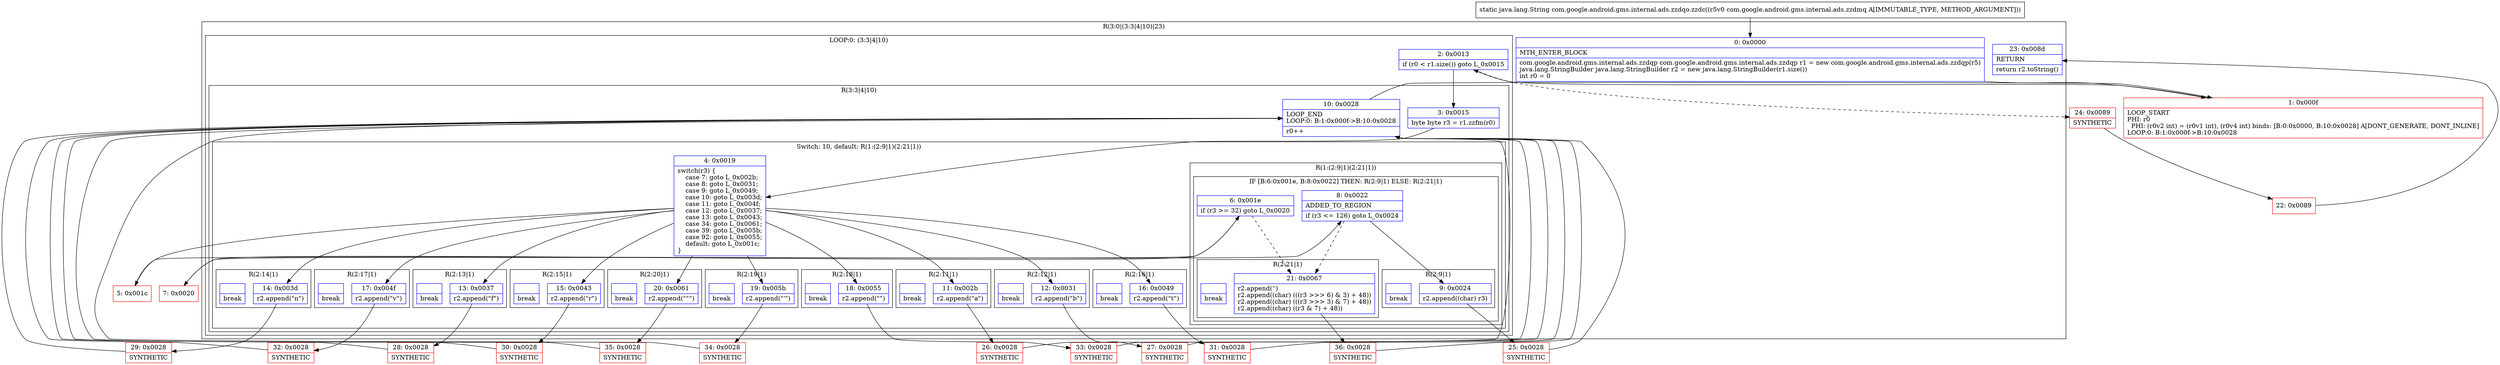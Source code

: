 digraph "CFG forcom.google.android.gms.internal.ads.zzdqo.zzdc(Lcom\/google\/android\/gms\/internal\/ads\/zzdmq;)Ljava\/lang\/String;" {
subgraph cluster_Region_671837155 {
label = "R(3:0|(3:3|4|10)|23)";
node [shape=record,color=blue];
Node_0 [shape=record,label="{0\:\ 0x0000|MTH_ENTER_BLOCK\l|com.google.android.gms.internal.ads.zzdqp com.google.android.gms.internal.ads.zzdqp r1 = new com.google.android.gms.internal.ads.zzdqp(r5)\ljava.lang.StringBuilder java.lang.StringBuilder r2 = new java.lang.StringBuilder(r1.size())\lint r0 = 0\l}"];
subgraph cluster_LoopRegion_451163492 {
label = "LOOP:0: (3:3|4|10)";
node [shape=record,color=blue];
Node_2 [shape=record,label="{2\:\ 0x0013|if (r0 \< r1.size()) goto L_0x0015\l}"];
subgraph cluster_Region_1853206059 {
label = "R(3:3|4|10)";
node [shape=record,color=blue];
Node_3 [shape=record,label="{3\:\ 0x0015|byte byte r3 = r1.zzfm(r0)\l}"];
subgraph cluster_SwitchRegion_1311524168 {
label = "Switch: 10, default: R(1:(2:9|1)(2:21|1))";
node [shape=record,color=blue];
Node_4 [shape=record,label="{4\:\ 0x0019|switch(r3) \{\l    case 7: goto L_0x002b;\l    case 8: goto L_0x0031;\l    case 9: goto L_0x0049;\l    case 10: goto L_0x003d;\l    case 11: goto L_0x004f;\l    case 12: goto L_0x0037;\l    case 13: goto L_0x0043;\l    case 34: goto L_0x0061;\l    case 39: goto L_0x005b;\l    case 92: goto L_0x0055;\l    default: goto L_0x001c;\l\}\l}"];
subgraph cluster_Region_1793537279 {
label = "R(2:11|1)";
node [shape=record,color=blue];
Node_11 [shape=record,label="{11\:\ 0x002b|r2.append(\"a\")\l}"];
Node_InsnContainer_482192627 [shape=record,label="{|break\l}"];
}
subgraph cluster_Region_432021043 {
label = "R(2:12|1)";
node [shape=record,color=blue];
Node_12 [shape=record,label="{12\:\ 0x0031|r2.append(\"b\")\l}"];
Node_InsnContainer_1931735175 [shape=record,label="{|break\l}"];
}
subgraph cluster_Region_573851514 {
label = "R(2:16|1)";
node [shape=record,color=blue];
Node_16 [shape=record,label="{16\:\ 0x0049|r2.append(\"t\")\l}"];
Node_InsnContainer_1594486190 [shape=record,label="{|break\l}"];
}
subgraph cluster_Region_1643356641 {
label = "R(2:14|1)";
node [shape=record,color=blue];
Node_14 [shape=record,label="{14\:\ 0x003d|r2.append(\"n\")\l}"];
Node_InsnContainer_1384734918 [shape=record,label="{|break\l}"];
}
subgraph cluster_Region_853549548 {
label = "R(2:17|1)";
node [shape=record,color=blue];
Node_17 [shape=record,label="{17\:\ 0x004f|r2.append(\"v\")\l}"];
Node_InsnContainer_589464656 [shape=record,label="{|break\l}"];
}
subgraph cluster_Region_734564357 {
label = "R(2:13|1)";
node [shape=record,color=blue];
Node_13 [shape=record,label="{13\:\ 0x0037|r2.append(\"f\")\l}"];
Node_InsnContainer_1332342651 [shape=record,label="{|break\l}"];
}
subgraph cluster_Region_734465425 {
label = "R(2:15|1)";
node [shape=record,color=blue];
Node_15 [shape=record,label="{15\:\ 0x0043|r2.append(\"r\")\l}"];
Node_InsnContainer_1604128677 [shape=record,label="{|break\l}"];
}
subgraph cluster_Region_1472683425 {
label = "R(2:20|1)";
node [shape=record,color=blue];
Node_20 [shape=record,label="{20\:\ 0x0061|r2.append(\"\"\")\l}"];
Node_InsnContainer_1175182272 [shape=record,label="{|break\l}"];
}
subgraph cluster_Region_1679550964 {
label = "R(2:19|1)";
node [shape=record,color=blue];
Node_19 [shape=record,label="{19\:\ 0x005b|r2.append(\"'\")\l}"];
Node_InsnContainer_1899812693 [shape=record,label="{|break\l}"];
}
subgraph cluster_Region_188483018 {
label = "R(2:18|1)";
node [shape=record,color=blue];
Node_18 [shape=record,label="{18\:\ 0x0055|r2.append(\"\")\l}"];
Node_InsnContainer_1907293246 [shape=record,label="{|break\l}"];
}
subgraph cluster_Region_1190733193 {
label = "R(1:(2:9|1)(2:21|1))";
node [shape=record,color=blue];
subgraph cluster_IfRegion_626330386 {
label = "IF [B:6:0x001e, B:8:0x0022] THEN: R(2:9|1) ELSE: R(2:21|1)";
node [shape=record,color=blue];
Node_6 [shape=record,label="{6\:\ 0x001e|if (r3 \>= 32) goto L_0x0020\l}"];
Node_8 [shape=record,label="{8\:\ 0x0022|ADDED_TO_REGION\l|if (r3 \<= 126) goto L_0x0024\l}"];
subgraph cluster_Region_411318969 {
label = "R(2:9|1)";
node [shape=record,color=blue];
Node_9 [shape=record,label="{9\:\ 0x0024|r2.append((char) r3)\l}"];
Node_InsnContainer_1580475213 [shape=record,label="{|break\l}"];
}
subgraph cluster_Region_1967347293 {
label = "R(2:21|1)";
node [shape=record,color=blue];
Node_21 [shape=record,label="{21\:\ 0x0067|r2.append('')\lr2.append((char) (((r3 \>\>\> 6) & 3) + 48))\lr2.append((char) (((r3 \>\>\> 3) & 7) + 48))\lr2.append((char) ((r3 & 7) + 48))\l}"];
Node_InsnContainer_1227215265 [shape=record,label="{|break\l}"];
}
}
}
}
Node_10 [shape=record,label="{10\:\ 0x0028|LOOP_END\lLOOP:0: B:1:0x000f\-\>B:10:0x0028\l|r0++\l}"];
}
}
Node_23 [shape=record,label="{23\:\ 0x008d|RETURN\l|return r2.toString()\l}"];
}
Node_1 [shape=record,color=red,label="{1\:\ 0x000f|LOOP_START\lPHI: r0 \l  PHI: (r0v2 int) = (r0v1 int), (r0v4 int) binds: [B:0:0x0000, B:10:0x0028] A[DONT_GENERATE, DONT_INLINE]\lLOOP:0: B:1:0x000f\-\>B:10:0x0028\l}"];
Node_5 [shape=record,color=red,label="{5\:\ 0x001c}"];
Node_7 [shape=record,color=red,label="{7\:\ 0x0020}"];
Node_22 [shape=record,color=red,label="{22\:\ 0x0089}"];
Node_24 [shape=record,color=red,label="{24\:\ 0x0089|SYNTHETIC\l}"];
Node_25 [shape=record,color=red,label="{25\:\ 0x0028|SYNTHETIC\l}"];
Node_26 [shape=record,color=red,label="{26\:\ 0x0028|SYNTHETIC\l}"];
Node_27 [shape=record,color=red,label="{27\:\ 0x0028|SYNTHETIC\l}"];
Node_28 [shape=record,color=red,label="{28\:\ 0x0028|SYNTHETIC\l}"];
Node_29 [shape=record,color=red,label="{29\:\ 0x0028|SYNTHETIC\l}"];
Node_30 [shape=record,color=red,label="{30\:\ 0x0028|SYNTHETIC\l}"];
Node_31 [shape=record,color=red,label="{31\:\ 0x0028|SYNTHETIC\l}"];
Node_32 [shape=record,color=red,label="{32\:\ 0x0028|SYNTHETIC\l}"];
Node_33 [shape=record,color=red,label="{33\:\ 0x0028|SYNTHETIC\l}"];
Node_34 [shape=record,color=red,label="{34\:\ 0x0028|SYNTHETIC\l}"];
Node_35 [shape=record,color=red,label="{35\:\ 0x0028|SYNTHETIC\l}"];
Node_36 [shape=record,color=red,label="{36\:\ 0x0028|SYNTHETIC\l}"];
MethodNode[shape=record,label="{static java.lang.String com.google.android.gms.internal.ads.zzdqo.zzdc((r5v0 com.google.android.gms.internal.ads.zzdmq A[IMMUTABLE_TYPE, METHOD_ARGUMENT])) }"];
MethodNode -> Node_0;
Node_0 -> Node_1;
Node_2 -> Node_3;
Node_2 -> Node_24[style=dashed];
Node_3 -> Node_4;
Node_4 -> Node_5;
Node_4 -> Node_11;
Node_4 -> Node_12;
Node_4 -> Node_13;
Node_4 -> Node_14;
Node_4 -> Node_15;
Node_4 -> Node_16;
Node_4 -> Node_17;
Node_4 -> Node_18;
Node_4 -> Node_19;
Node_4 -> Node_20;
Node_11 -> Node_26;
Node_12 -> Node_27;
Node_16 -> Node_31;
Node_14 -> Node_29;
Node_17 -> Node_32;
Node_13 -> Node_28;
Node_15 -> Node_30;
Node_20 -> Node_35;
Node_19 -> Node_34;
Node_18 -> Node_33;
Node_6 -> Node_7;
Node_6 -> Node_21[style=dashed];
Node_8 -> Node_9;
Node_8 -> Node_21[style=dashed];
Node_9 -> Node_25;
Node_21 -> Node_36;
Node_10 -> Node_1;
Node_1 -> Node_2;
Node_5 -> Node_6;
Node_7 -> Node_8;
Node_22 -> Node_23;
Node_24 -> Node_22;
Node_25 -> Node_10;
Node_26 -> Node_10;
Node_27 -> Node_10;
Node_28 -> Node_10;
Node_29 -> Node_10;
Node_30 -> Node_10;
Node_31 -> Node_10;
Node_32 -> Node_10;
Node_33 -> Node_10;
Node_34 -> Node_10;
Node_35 -> Node_10;
Node_36 -> Node_10;
}

